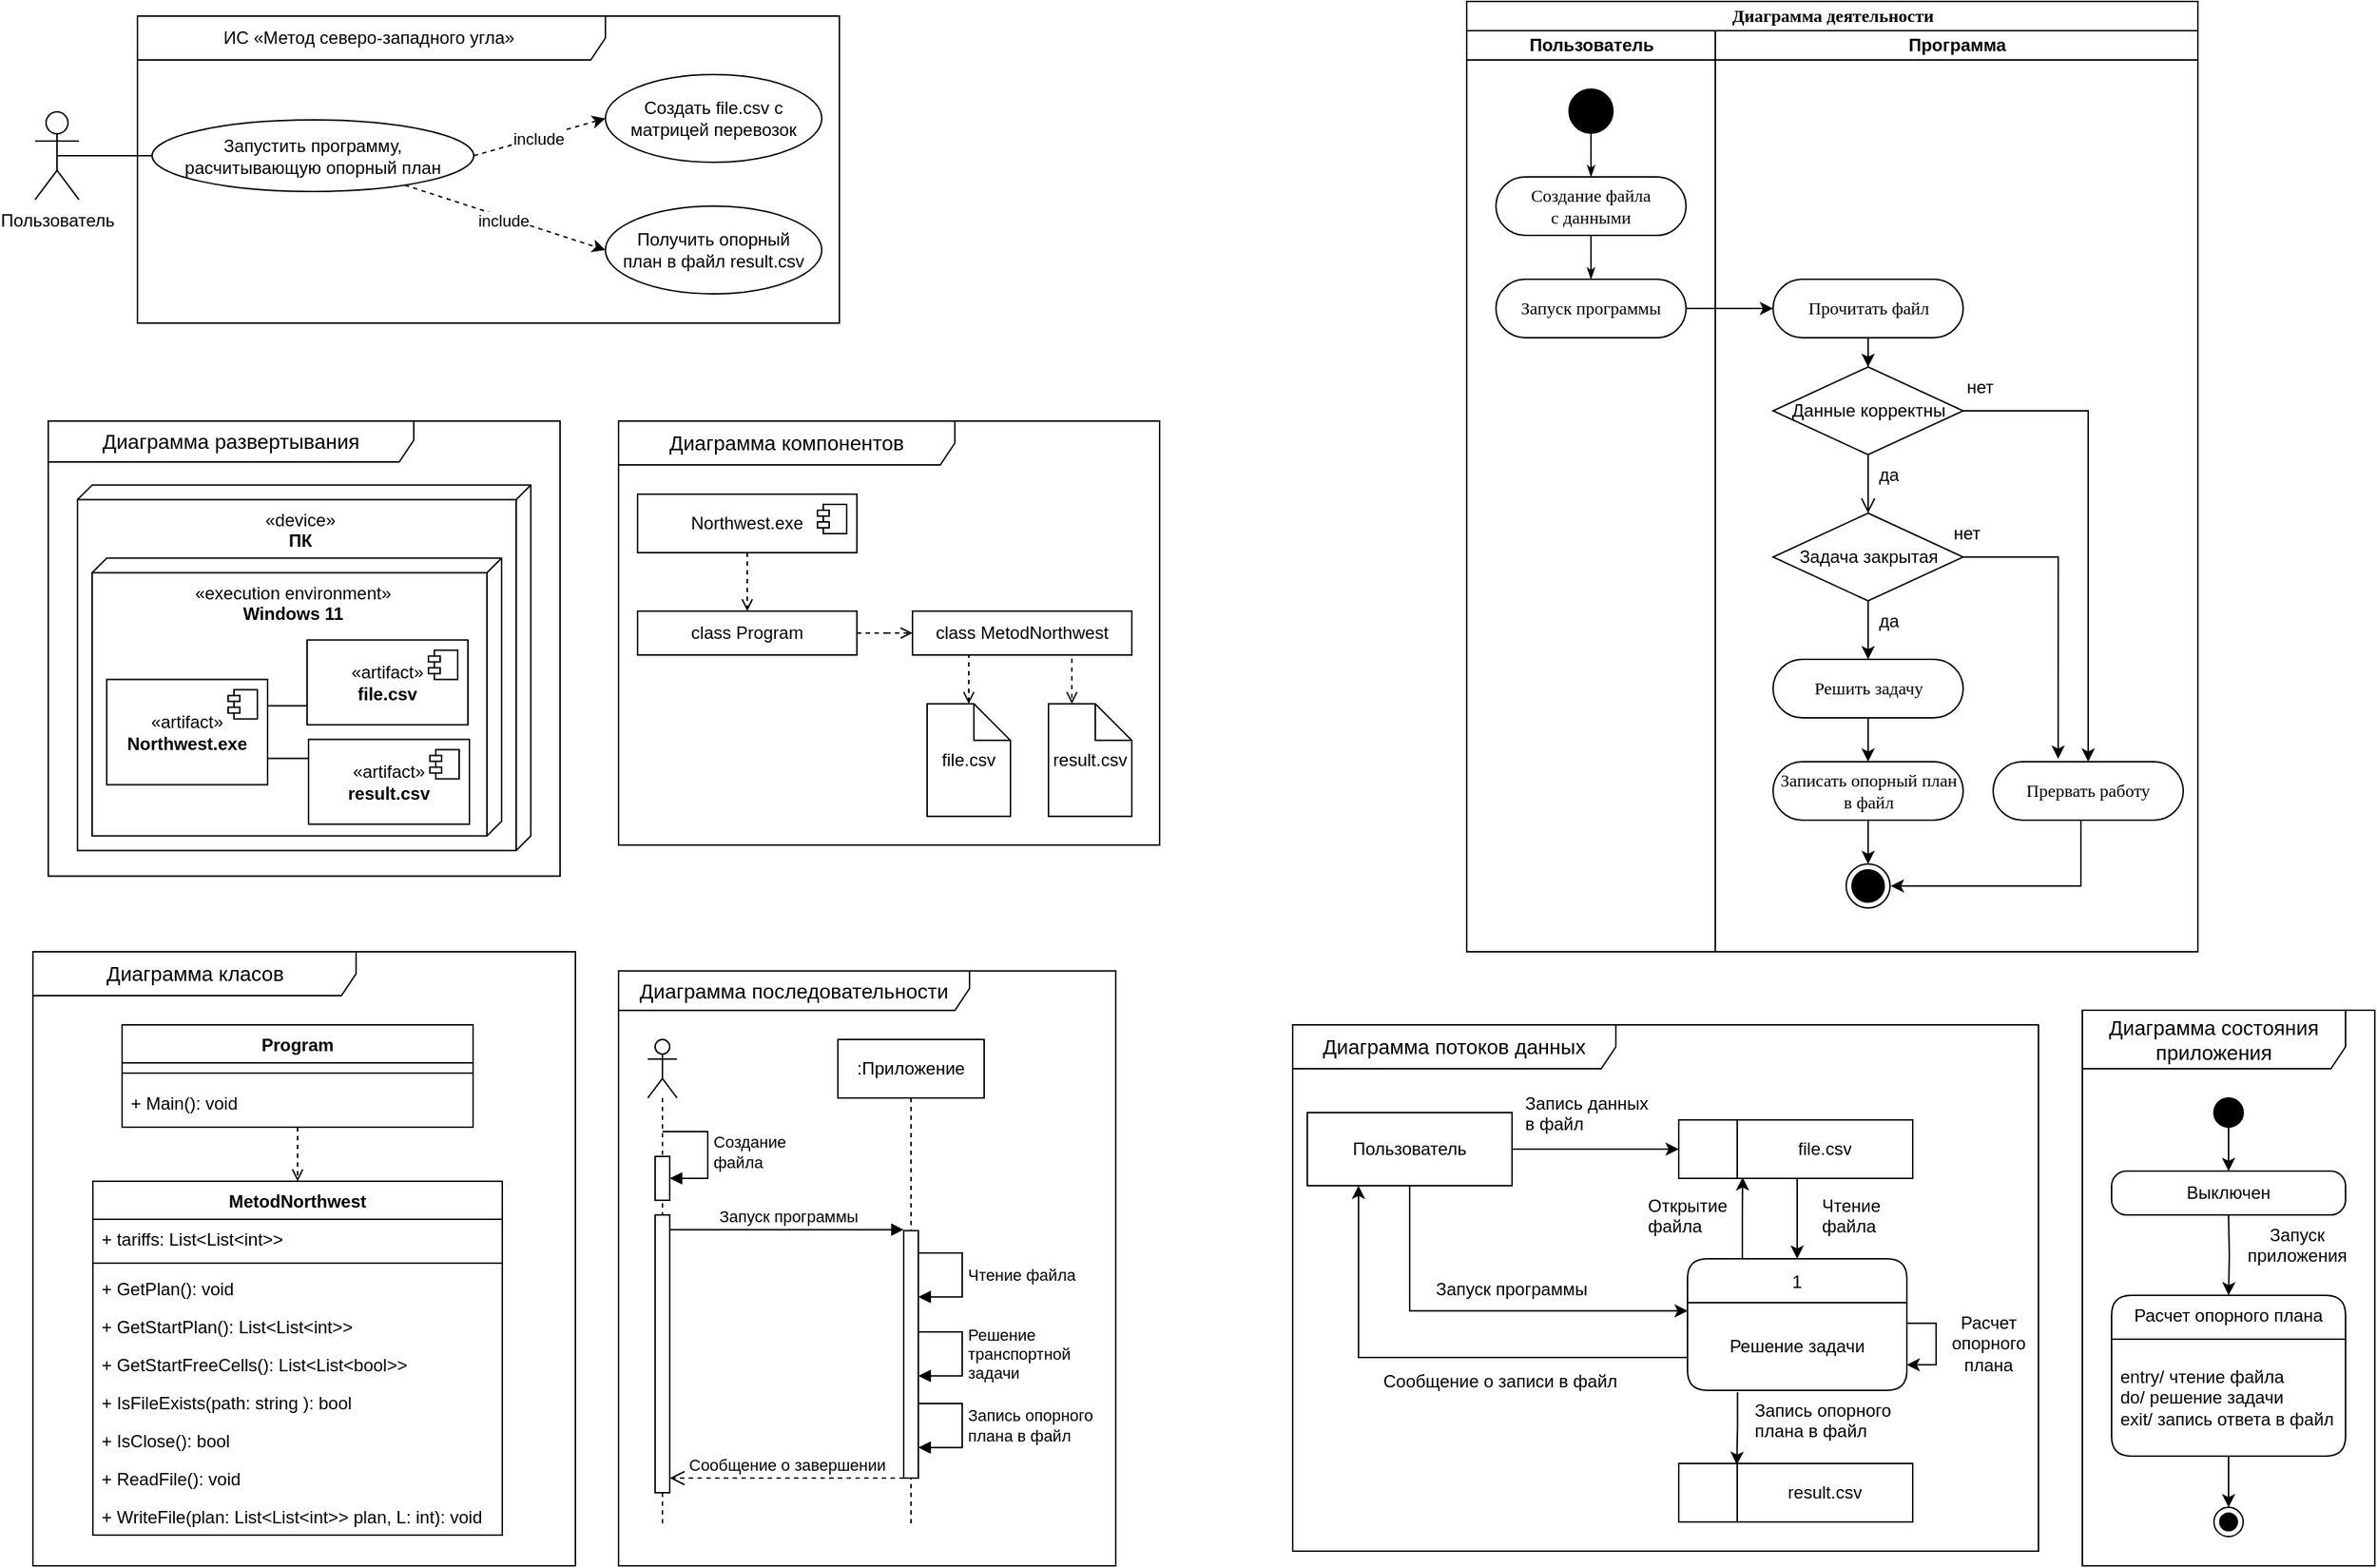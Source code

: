 <mxfile version="24.5.3" type="device">
  <diagram name="Страница — 1" id="KgpnrsMqIwY7Wp8qNeAr">
    <mxGraphModel dx="2182" dy="1274" grid="1" gridSize="10" guides="1" tooltips="1" connect="1" arrows="1" fold="1" page="1" pageScale="1" pageWidth="827" pageHeight="1169" math="0" shadow="0">
      <root>
        <mxCell id="0" />
        <mxCell id="1" parent="0" />
        <mxCell id="bsYe6ef5HtAeF7PSShsB-94" value="ИС «Метод северо-западного угла»&amp;nbsp;" style="shape=umlFrame;whiteSpace=wrap;html=1;pointerEvents=0;recursiveResize=0;container=1;collapsible=0;width=320;height=30;" parent="1" vertex="1">
          <mxGeometry x="100" y="40" width="480" height="210" as="geometry" />
        </mxCell>
        <mxCell id="bsYe6ef5HtAeF7PSShsB-709" style="rounded=0;orthogonalLoop=1;jettySize=auto;html=1;entryX=0;entryY=0.5;entryDx=0;entryDy=0;dashed=1;" parent="bsYe6ef5HtAeF7PSShsB-94" source="bsYe6ef5HtAeF7PSShsB-95" target="bsYe6ef5HtAeF7PSShsB-708" edge="1">
          <mxGeometry relative="1" as="geometry" />
        </mxCell>
        <mxCell id="bsYe6ef5HtAeF7PSShsB-95" value="Запустить программу, расчитывающую опорный план" style="ellipse;whiteSpace=wrap;html=1;" parent="bsYe6ef5HtAeF7PSShsB-94" vertex="1">
          <mxGeometry x="10" y="71.04" width="220" height="48.95" as="geometry" />
        </mxCell>
        <mxCell id="bsYe6ef5HtAeF7PSShsB-98" value="Создать file.csv с матрицей перевозок" style="ellipse;whiteSpace=wrap;html=1;" parent="bsYe6ef5HtAeF7PSShsB-94" vertex="1">
          <mxGeometry x="320" y="40" width="148" height="60" as="geometry" />
        </mxCell>
        <mxCell id="bsYe6ef5HtAeF7PSShsB-99" style="rounded=0;orthogonalLoop=1;jettySize=auto;html=1;dashed=1;exitX=1;exitY=0.5;exitDx=0;exitDy=0;entryX=0;entryY=0.5;entryDx=0;entryDy=0;" parent="bsYe6ef5HtAeF7PSShsB-94" source="bsYe6ef5HtAeF7PSShsB-95" target="bsYe6ef5HtAeF7PSShsB-98" edge="1">
          <mxGeometry relative="1" as="geometry">
            <mxPoint x="399" y="262.89" as="sourcePoint" />
          </mxGeometry>
        </mxCell>
        <mxCell id="bsYe6ef5HtAeF7PSShsB-100" value="include" style="edgeLabel;html=1;align=center;verticalAlign=middle;resizable=0;points=[];" parent="bsYe6ef5HtAeF7PSShsB-99" vertex="1" connectable="0">
          <mxGeometry x="-0.039" y="-1" relative="1" as="geometry">
            <mxPoint as="offset" />
          </mxGeometry>
        </mxCell>
        <mxCell id="bsYe6ef5HtAeF7PSShsB-708" value="Получить опорный&lt;div&gt;план в файл result.csv&lt;/div&gt;" style="ellipse;whiteSpace=wrap;html=1;" parent="bsYe6ef5HtAeF7PSShsB-94" vertex="1">
          <mxGeometry x="320" y="130" width="148" height="60" as="geometry" />
        </mxCell>
        <mxCell id="bsYe6ef5HtAeF7PSShsB-710" value="include" style="edgeLabel;html=1;align=center;verticalAlign=middle;resizable=0;points=[];" parent="bsYe6ef5HtAeF7PSShsB-94" vertex="1" connectable="0">
          <mxGeometry x="249.997" y="139.998" as="geometry" />
        </mxCell>
        <mxCell id="bsYe6ef5HtAeF7PSShsB-197" value="&lt;span style=&quot;font-size: 14px;&quot;&gt;Диаграмма последовательности&lt;/span&gt;" style="shape=umlFrame;whiteSpace=wrap;html=1;pointerEvents=0;recursiveResize=0;container=1;collapsible=0;width=240;height=27;verticalAlign=middle;" parent="1" vertex="1">
          <mxGeometry x="429" y="693.09" width="340" height="406.91" as="geometry" />
        </mxCell>
        <mxCell id="bsYe6ef5HtAeF7PSShsB-742" value="" style="shape=umlLifeline;perimeter=lifelinePerimeter;whiteSpace=wrap;html=1;container=1;dropTarget=0;collapsible=0;recursiveResize=0;outlineConnect=0;portConstraint=eastwest;newEdgeStyle={&quot;curved&quot;:0,&quot;rounded&quot;:0};participant=umlActor;" parent="bsYe6ef5HtAeF7PSShsB-197" vertex="1">
          <mxGeometry x="20" y="46.91" width="20" height="333.09" as="geometry" />
        </mxCell>
        <mxCell id="bsYe6ef5HtAeF7PSShsB-749" value="" style="html=1;points=[[0,0,0,0,5],[0,1,0,0,-5],[1,0,0,0,5],[1,1,0,0,-5]];perimeter=orthogonalPerimeter;outlineConnect=0;targetShapes=umlLifeline;portConstraint=eastwest;newEdgeStyle={&quot;curved&quot;:0,&quot;rounded&quot;:0};" parent="bsYe6ef5HtAeF7PSShsB-742" vertex="1">
          <mxGeometry x="5" y="80" width="10" height="30" as="geometry" />
        </mxCell>
        <mxCell id="bsYe6ef5HtAeF7PSShsB-747" value="" style="html=1;points=[];perimeter=orthogonalPerimeter;outlineConnect=0;targetShapes=umlLifeline;portConstraint=eastwest;newEdgeStyle={&quot;edgeStyle&quot;:&quot;elbowEdgeStyle&quot;,&quot;elbow&quot;:&quot;vertical&quot;,&quot;curved&quot;:0,&quot;rounded&quot;:0};" parent="bsYe6ef5HtAeF7PSShsB-742" vertex="1">
          <mxGeometry x="5" y="120" width="10" height="190" as="geometry" />
        </mxCell>
        <mxCell id="bsYe6ef5HtAeF7PSShsB-750" value="Создание&lt;div&gt;файла&lt;/div&gt;" style="html=1;align=left;spacingLeft=2;endArrow=block;rounded=0;edgeStyle=orthogonalEdgeStyle;curved=0;rounded=0;" parent="bsYe6ef5HtAeF7PSShsB-742" source="bsYe6ef5HtAeF7PSShsB-742" target="bsYe6ef5HtAeF7PSShsB-749" edge="1">
          <mxGeometry relative="1" as="geometry">
            <mxPoint x="11" y="58" as="sourcePoint" />
            <Array as="points">
              <mxPoint x="41" y="63" />
              <mxPoint x="41" y="95" />
            </Array>
          </mxGeometry>
        </mxCell>
        <mxCell id="bsYe6ef5HtAeF7PSShsB-743" value=":Приложение" style="shape=umlLifeline;perimeter=lifelinePerimeter;whiteSpace=wrap;html=1;container=1;dropTarget=0;collapsible=0;recursiveResize=0;outlineConnect=0;portConstraint=eastwest;newEdgeStyle={&quot;curved&quot;:0,&quot;rounded&quot;:0};" parent="bsYe6ef5HtAeF7PSShsB-197" vertex="1">
          <mxGeometry x="150" y="46.91" width="100" height="333.09" as="geometry" />
        </mxCell>
        <mxCell id="bsYe6ef5HtAeF7PSShsB-754" value="" style="html=1;points=[[0,0,0,0,5],[0,1,0,0,-5],[1,0,0,0,5],[1,1,0,0,-5]];perimeter=orthogonalPerimeter;outlineConnect=0;targetShapes=umlLifeline;portConstraint=eastwest;newEdgeStyle={&quot;curved&quot;:0,&quot;rounded&quot;:0};" parent="bsYe6ef5HtAeF7PSShsB-743" vertex="1">
          <mxGeometry x="45" y="130.75" width="10" height="169.25" as="geometry" />
        </mxCell>
        <mxCell id="bsYe6ef5HtAeF7PSShsB-752" value="Сообщение о завершении" style="html=1;verticalAlign=bottom;endArrow=open;dashed=1;endSize=8;edgeStyle=elbowEdgeStyle;elbow=horizontal;curved=0;rounded=0;" parent="bsYe6ef5HtAeF7PSShsB-197" edge="1">
          <mxGeometry relative="1" as="geometry">
            <mxPoint x="35" y="346.91" as="targetPoint" />
            <Array as="points">
              <mxPoint x="120" y="346.66" />
            </Array>
            <mxPoint x="195" y="346.91" as="sourcePoint" />
          </mxGeometry>
        </mxCell>
        <mxCell id="bsYe6ef5HtAeF7PSShsB-753" value="Запуск программы" style="html=1;verticalAlign=bottom;endArrow=block;edgeStyle=elbowEdgeStyle;elbow=vertical;curved=0;rounded=0;" parent="bsYe6ef5HtAeF7PSShsB-197" source="bsYe6ef5HtAeF7PSShsB-747" edge="1">
          <mxGeometry x="0.003" relative="1" as="geometry">
            <mxPoint x="55" y="177.0" as="sourcePoint" />
            <Array as="points">
              <mxPoint x="190" y="177" />
              <mxPoint x="150" y="176.91" />
            </Array>
            <mxPoint x="195" y="176.91" as="targetPoint" />
            <mxPoint as="offset" />
          </mxGeometry>
        </mxCell>
        <mxCell id="bsYe6ef5HtAeF7PSShsB-764" value="&lt;span style=&quot;text-align: center;&quot;&gt;Чтение файла&lt;/span&gt;" style="html=1;align=left;spacingLeft=2;endArrow=block;rounded=0;edgeStyle=orthogonalEdgeStyle;curved=0;rounded=0;" parent="bsYe6ef5HtAeF7PSShsB-197" target="bsYe6ef5HtAeF7PSShsB-754" edge="1">
          <mxGeometry relative="1" as="geometry">
            <mxPoint x="205" y="192.91" as="sourcePoint" />
            <Array as="points">
              <mxPoint x="235" y="193" />
              <mxPoint x="235" y="223" />
            </Array>
            <mxPoint x="210" y="222.91" as="targetPoint" />
          </mxGeometry>
        </mxCell>
        <mxCell id="bsYe6ef5HtAeF7PSShsB-767" value="Запись опорного&lt;div&gt;плана в файл&lt;/div&gt;" style="html=1;align=left;spacingLeft=2;endArrow=block;rounded=0;edgeStyle=orthogonalEdgeStyle;curved=0;rounded=0;" parent="bsYe6ef5HtAeF7PSShsB-197" target="bsYe6ef5HtAeF7PSShsB-754" edge="1">
          <mxGeometry relative="1" as="geometry">
            <mxPoint x="205" y="295.91" as="sourcePoint" />
            <Array as="points">
              <mxPoint x="235" y="296" />
              <mxPoint x="235" y="326" />
            </Array>
            <mxPoint x="210" y="325.91" as="targetPoint" />
          </mxGeometry>
        </mxCell>
        <mxCell id="bsYe6ef5HtAeF7PSShsB-768" value="Решение&lt;div&gt;транспортной&lt;/div&gt;&lt;div&gt;задачи&lt;/div&gt;" style="html=1;align=left;spacingLeft=2;endArrow=block;rounded=0;edgeStyle=orthogonalEdgeStyle;curved=0;rounded=0;" parent="bsYe6ef5HtAeF7PSShsB-197" target="bsYe6ef5HtAeF7PSShsB-754" edge="1">
          <mxGeometry relative="1" as="geometry">
            <mxPoint x="205" y="246.91" as="sourcePoint" />
            <Array as="points">
              <mxPoint x="235" y="247" />
              <mxPoint x="235" y="277" />
            </Array>
            <mxPoint x="210" y="276.91" as="targetPoint" />
          </mxGeometry>
        </mxCell>
        <mxCell id="bsYe6ef5HtAeF7PSShsB-208" value="&lt;div&gt;&lt;span style=&quot;background-color: initial;&quot;&gt;«&lt;/span&gt;&lt;span style=&quot;text-align: left;&quot;&gt;device&lt;/span&gt;&lt;span style=&quot;background-color: initial;&quot;&gt;»&lt;/span&gt;&lt;span style=&quot;background-color: initial;&quot;&gt;&lt;br&gt;&lt;/span&gt;&lt;/div&gt;&lt;div&gt;&lt;b&gt;&lt;span style=&quot;background-color: initial;&quot;&gt;ПК&lt;/span&gt;&lt;/b&gt;&lt;/div&gt;" style="verticalAlign=top;align=center;shape=cube;size=10;direction=south;fontStyle=0;html=1;boundedLbl=1;spacingLeft=5;whiteSpace=wrap;" parent="1" vertex="1">
          <mxGeometry x="59" y="360.75" width="310" height="250" as="geometry" />
        </mxCell>
        <mxCell id="bsYe6ef5HtAeF7PSShsB-209" value="&lt;div&gt;&lt;span style=&quot;background-color: initial;&quot;&gt;«&lt;/span&gt;&lt;span style=&quot;text-align: left;&quot;&gt;execution environment&lt;/span&gt;&lt;span style=&quot;background-color: initial;&quot;&gt;»&lt;/span&gt;&lt;span style=&quot;background-color: initial;&quot;&gt;&lt;br&gt;&lt;/span&gt;&lt;/div&gt;&lt;div&gt;&lt;b&gt;Windows 11&lt;/b&gt;&lt;br&gt;&lt;/div&gt;" style="verticalAlign=top;align=center;shape=cube;size=10;direction=south;fontStyle=0;html=1;boundedLbl=1;spacingLeft=5;whiteSpace=wrap;" parent="1" vertex="1">
          <mxGeometry x="69" y="410.75" width="280" height="190" as="geometry" />
        </mxCell>
        <mxCell id="bsYe6ef5HtAeF7PSShsB-218" style="edgeStyle=orthogonalEdgeStyle;rounded=0;orthogonalLoop=1;jettySize=auto;html=1;exitX=1;exitY=0.25;exitDx=0;exitDy=0;entryX=0;entryY=0.75;entryDx=0;entryDy=0;endArrow=none;endFill=0;" parent="1" source="bsYe6ef5HtAeF7PSShsB-210" target="bsYe6ef5HtAeF7PSShsB-212" edge="1">
          <mxGeometry relative="1" as="geometry" />
        </mxCell>
        <mxCell id="bsYe6ef5HtAeF7PSShsB-219" style="edgeStyle=orthogonalEdgeStyle;rounded=0;orthogonalLoop=1;jettySize=auto;html=1;exitX=1;exitY=0.75;exitDx=0;exitDy=0;entryX=0;entryY=0.25;entryDx=0;entryDy=0;endArrow=none;endFill=0;" parent="1" source="bsYe6ef5HtAeF7PSShsB-210" target="bsYe6ef5HtAeF7PSShsB-216" edge="1">
          <mxGeometry relative="1" as="geometry" />
        </mxCell>
        <mxCell id="bsYe6ef5HtAeF7PSShsB-210" value="«artifact»&lt;br&gt;&lt;b&gt;Northwest.exe&lt;/b&gt;" style="html=1;dropTarget=0;whiteSpace=wrap;" parent="1" vertex="1">
          <mxGeometry x="79" y="493.75" width="110" height="72" as="geometry" />
        </mxCell>
        <mxCell id="bsYe6ef5HtAeF7PSShsB-211" value="" style="shape=module;jettyWidth=8;jettyHeight=4;" parent="bsYe6ef5HtAeF7PSShsB-210" vertex="1">
          <mxGeometry x="1" width="20" height="20" relative="1" as="geometry">
            <mxPoint x="-27" y="7" as="offset" />
          </mxGeometry>
        </mxCell>
        <mxCell id="bsYe6ef5HtAeF7PSShsB-212" value="«artifact»&lt;br&gt;&lt;b&gt;file.csv&lt;/b&gt;" style="html=1;dropTarget=0;whiteSpace=wrap;" parent="1" vertex="1">
          <mxGeometry x="216" y="466.75" width="110" height="58" as="geometry" />
        </mxCell>
        <mxCell id="bsYe6ef5HtAeF7PSShsB-213" value="" style="shape=module;jettyWidth=8;jettyHeight=4;" parent="bsYe6ef5HtAeF7PSShsB-212" vertex="1">
          <mxGeometry x="1" width="20" height="20" relative="1" as="geometry">
            <mxPoint x="-27" y="7" as="offset" />
          </mxGeometry>
        </mxCell>
        <mxCell id="bsYe6ef5HtAeF7PSShsB-216" value="«artifact»&lt;br&gt;&lt;b&gt;result.csv&lt;/b&gt;" style="html=1;dropTarget=0;whiteSpace=wrap;" parent="1" vertex="1">
          <mxGeometry x="217" y="534.75" width="110" height="58" as="geometry" />
        </mxCell>
        <mxCell id="bsYe6ef5HtAeF7PSShsB-217" value="" style="shape=module;jettyWidth=8;jettyHeight=4;" parent="bsYe6ef5HtAeF7PSShsB-216" vertex="1">
          <mxGeometry x="1" width="20" height="20" relative="1" as="geometry">
            <mxPoint x="-27" y="7" as="offset" />
          </mxGeometry>
        </mxCell>
        <mxCell id="bsYe6ef5HtAeF7PSShsB-220" value="&lt;span style=&quot;font-size: 14px;&quot;&gt;Диаграмма развертывания&lt;/span&gt;" style="shape=umlFrame;whiteSpace=wrap;html=1;pointerEvents=0;recursiveResize=0;container=1;collapsible=0;width=250;height=28;verticalAlign=middle;" parent="1" vertex="1">
          <mxGeometry x="39" y="317.0" width="350" height="311.25" as="geometry" />
        </mxCell>
        <mxCell id="bsYe6ef5HtAeF7PSShsB-247" value="&lt;span style=&quot;font-size: 14px;&quot;&gt;Диаграмма компонентов&lt;/span&gt;" style="shape=umlFrame;whiteSpace=wrap;html=1;pointerEvents=0;recursiveResize=0;container=1;collapsible=0;width=230;height=30;verticalAlign=middle;" parent="1" vertex="1">
          <mxGeometry x="429" y="317.0" width="370" height="290" as="geometry" />
        </mxCell>
        <mxCell id="bsYe6ef5HtAeF7PSShsB-243" value="file.csv" style="shape=note2;boundedLbl=1;whiteSpace=wrap;html=1;size=25;verticalAlign=top;align=center;" parent="bsYe6ef5HtAeF7PSShsB-247" vertex="1">
          <mxGeometry x="211" y="193.43" width="57" height="77" as="geometry" />
        </mxCell>
        <mxCell id="bsYe6ef5HtAeF7PSShsB-246" value="result.csv" style="shape=note2;boundedLbl=1;whiteSpace=wrap;html=1;size=25;verticalAlign=top;align=center;" parent="bsYe6ef5HtAeF7PSShsB-247" vertex="1">
          <mxGeometry x="294" y="193.43" width="57" height="77" as="geometry" />
        </mxCell>
        <mxCell id="bsYe6ef5HtAeF7PSShsB-268" value="class&amp;nbsp;&lt;span style=&quot;text-align: left;&quot;&gt;MetodNorthwest&lt;/span&gt;" style="html=1;align=center;verticalAlign=middle;dashed=0;whiteSpace=wrap;" parent="bsYe6ef5HtAeF7PSShsB-247" vertex="1">
          <mxGeometry x="201" y="130" width="150" height="30" as="geometry" />
        </mxCell>
        <mxCell id="bsYe6ef5HtAeF7PSShsB-424" style="edgeStyle=orthogonalEdgeStyle;rounded=0;orthogonalLoop=1;jettySize=auto;html=1;exitX=0.25;exitY=1;exitDx=0;exitDy=0;entryX=0.5;entryY=0;entryDx=0;entryDy=0;entryPerimeter=0;dashed=1;endArrow=open;endFill=0;" parent="bsYe6ef5HtAeF7PSShsB-247" source="bsYe6ef5HtAeF7PSShsB-268" target="bsYe6ef5HtAeF7PSShsB-243" edge="1">
          <mxGeometry relative="1" as="geometry" />
        </mxCell>
        <mxCell id="bsYe6ef5HtAeF7PSShsB-425" style="edgeStyle=orthogonalEdgeStyle;rounded=0;orthogonalLoop=1;jettySize=auto;html=1;exitX=0.75;exitY=1;exitDx=0;exitDy=0;entryX=0;entryY=0;entryDx=16;entryDy=0;entryPerimeter=0;endArrow=open;endFill=0;dashed=1;" parent="bsYe6ef5HtAeF7PSShsB-247" source="bsYe6ef5HtAeF7PSShsB-268" target="bsYe6ef5HtAeF7PSShsB-246" edge="1">
          <mxGeometry relative="1" as="geometry" />
        </mxCell>
        <mxCell id="bsYe6ef5HtAeF7PSShsB-270" style="edgeStyle=orthogonalEdgeStyle;rounded=0;orthogonalLoop=1;jettySize=auto;html=1;entryX=0.5;entryY=0;entryDx=0;entryDy=0;endArrow=open;endFill=0;dashed=1;" parent="1" source="bsYe6ef5HtAeF7PSShsB-264" target="bsYe6ef5HtAeF7PSShsB-266" edge="1">
          <mxGeometry relative="1" as="geometry" />
        </mxCell>
        <mxCell id="bsYe6ef5HtAeF7PSShsB-264" value="&lt;span style=&quot;background-color: initial;&quot;&gt;&lt;font style=&quot;font-size: 12px;&quot;&gt;Northwest.exe&lt;/font&gt;&lt;/span&gt;" style="html=1;dropTarget=0;whiteSpace=wrap;labelBackgroundColor=none;fontColor=default;" parent="1" vertex="1">
          <mxGeometry x="442" y="367.0" width="150" height="40" as="geometry" />
        </mxCell>
        <mxCell id="bsYe6ef5HtAeF7PSShsB-265" value="" style="shape=module;jettyWidth=8;jettyHeight=4;labelBackgroundColor=none;fontColor=default;" parent="bsYe6ef5HtAeF7PSShsB-264" vertex="1">
          <mxGeometry x="1" width="20" height="20" relative="1" as="geometry">
            <mxPoint x="-27" y="7" as="offset" />
          </mxGeometry>
        </mxCell>
        <mxCell id="bsYe6ef5HtAeF7PSShsB-271" style="edgeStyle=orthogonalEdgeStyle;rounded=0;orthogonalLoop=1;jettySize=auto;html=1;entryX=0;entryY=0.5;entryDx=0;entryDy=0;endArrow=open;endFill=0;dashed=1;" parent="1" source="bsYe6ef5HtAeF7PSShsB-266" target="bsYe6ef5HtAeF7PSShsB-268" edge="1">
          <mxGeometry relative="1" as="geometry" />
        </mxCell>
        <mxCell id="bsYe6ef5HtAeF7PSShsB-266" value="class Program" style="html=1;align=center;verticalAlign=middle;dashed=0;whiteSpace=wrap;" parent="1" vertex="1">
          <mxGeometry x="442" y="447.0" width="150" height="30" as="geometry" />
        </mxCell>
        <mxCell id="bsYe6ef5HtAeF7PSShsB-389" value="Диаграмма деятельности" style="swimlane;html=1;childLayout=stackLayout;startSize=20;rounded=0;shadow=0;comic=0;labelBackgroundColor=none;strokeWidth=1;fontFamily=Verdana;fontSize=12;align=center;" parent="1" vertex="1">
          <mxGeometry x="1009" y="30" width="500" height="650" as="geometry" />
        </mxCell>
        <mxCell id="bsYe6ef5HtAeF7PSShsB-390" value="&lt;span style=&quot;text-wrap: wrap;&quot;&gt;Пользователь&lt;/span&gt;" style="swimlane;html=1;startSize=20;" parent="bsYe6ef5HtAeF7PSShsB-389" vertex="1">
          <mxGeometry y="20" width="170" height="630" as="geometry" />
        </mxCell>
        <mxCell id="bsYe6ef5HtAeF7PSShsB-391" value="Создание файла&lt;div&gt;с данными&lt;/div&gt;" style="rounded=1;whiteSpace=wrap;html=1;shadow=0;comic=0;labelBackgroundColor=none;strokeWidth=1;fontFamily=Verdana;fontSize=12;align=center;arcSize=50;" parent="bsYe6ef5HtAeF7PSShsB-390" vertex="1">
          <mxGeometry x="20" y="100" width="130" height="40" as="geometry" />
        </mxCell>
        <mxCell id="bsYe6ef5HtAeF7PSShsB-392" style="edgeStyle=orthogonalEdgeStyle;rounded=0;html=1;labelBackgroundColor=none;startArrow=none;startFill=0;startSize=5;endArrow=classicThin;endFill=1;endSize=5;jettySize=auto;orthogonalLoop=1;strokeWidth=1;fontFamily=Verdana;fontSize=12;exitX=0.5;exitY=1;exitDx=0;exitDy=0;" parent="bsYe6ef5HtAeF7PSShsB-390" source="bsYe6ef5HtAeF7PSShsB-393" target="bsYe6ef5HtAeF7PSShsB-391" edge="1">
          <mxGeometry relative="1" as="geometry">
            <mxPoint x="65" y="90" as="sourcePoint" />
          </mxGeometry>
        </mxCell>
        <mxCell id="bsYe6ef5HtAeF7PSShsB-393" value="" style="ellipse;fillColor=strokeColor;html=1;" parent="bsYe6ef5HtAeF7PSShsB-390" vertex="1">
          <mxGeometry x="70" y="40" width="30" height="30" as="geometry" />
        </mxCell>
        <mxCell id="bsYe6ef5HtAeF7PSShsB-394" value="Запуск программы" style="rounded=1;whiteSpace=wrap;html=1;shadow=0;comic=0;labelBackgroundColor=none;strokeWidth=1;fontFamily=Verdana;fontSize=12;align=center;arcSize=50;" parent="bsYe6ef5HtAeF7PSShsB-390" vertex="1">
          <mxGeometry x="20" y="170" width="130" height="40" as="geometry" />
        </mxCell>
        <mxCell id="bsYe6ef5HtAeF7PSShsB-395" style="edgeStyle=orthogonalEdgeStyle;rounded=0;html=1;labelBackgroundColor=none;startArrow=none;startFill=0;startSize=5;endArrow=classicThin;endFill=1;endSize=5;jettySize=auto;orthogonalLoop=1;strokeWidth=1;fontFamily=Verdana;fontSize=12;exitX=0.5;exitY=1;exitDx=0;exitDy=0;" parent="bsYe6ef5HtAeF7PSShsB-390" source="bsYe6ef5HtAeF7PSShsB-391" target="bsYe6ef5HtAeF7PSShsB-394" edge="1">
          <mxGeometry relative="1" as="geometry">
            <mxPoint x="85" y="154" as="sourcePoint" />
          </mxGeometry>
        </mxCell>
        <mxCell id="bsYe6ef5HtAeF7PSShsB-396" value="Программа" style="swimlane;html=1;startSize=20;" parent="bsYe6ef5HtAeF7PSShsB-389" vertex="1">
          <mxGeometry x="170" y="20" width="330" height="630" as="geometry" />
        </mxCell>
        <mxCell id="bsYe6ef5HtAeF7PSShsB-397" style="edgeStyle=orthogonalEdgeStyle;rounded=0;orthogonalLoop=1;jettySize=auto;html=1;" parent="bsYe6ef5HtAeF7PSShsB-396" source="bsYe6ef5HtAeF7PSShsB-398" target="bsYe6ef5HtAeF7PSShsB-400" edge="1">
          <mxGeometry relative="1" as="geometry" />
        </mxCell>
        <mxCell id="bsYe6ef5HtAeF7PSShsB-398" value="Прочитать файл" style="rounded=1;whiteSpace=wrap;html=1;shadow=0;comic=0;labelBackgroundColor=none;strokeWidth=1;fontFamily=Verdana;fontSize=12;align=center;arcSize=50;" parent="bsYe6ef5HtAeF7PSShsB-396" vertex="1">
          <mxGeometry x="39.5" y="170" width="130" height="40" as="geometry" />
        </mxCell>
        <mxCell id="bsYe6ef5HtAeF7PSShsB-400" value="Данные корректны" style="rhombus;whiteSpace=wrap;html=1;" parent="bsYe6ef5HtAeF7PSShsB-396" vertex="1">
          <mxGeometry x="39.5" y="230" width="130" height="60" as="geometry" />
        </mxCell>
        <mxCell id="bsYe6ef5HtAeF7PSShsB-401" value="" style="edgeStyle=orthogonalEdgeStyle;html=1;align=left;verticalAlign=top;endArrow=open;endSize=8;rounded=0;entryX=0.5;entryY=0;entryDx=0;entryDy=0;" parent="bsYe6ef5HtAeF7PSShsB-396" source="bsYe6ef5HtAeF7PSShsB-400" target="bsYe6ef5HtAeF7PSShsB-409" edge="1">
          <mxGeometry x="-0.895" y="5" relative="1" as="geometry">
            <mxPoint x="159.5" y="335" as="targetPoint" />
            <mxPoint as="offset" />
          </mxGeometry>
        </mxCell>
        <mxCell id="bsYe6ef5HtAeF7PSShsB-402" value="" style="ellipse;html=1;shape=endState;fillColor=strokeColor;" parent="bsYe6ef5HtAeF7PSShsB-396" vertex="1">
          <mxGeometry x="89.5" y="570" width="30" height="30" as="geometry" />
        </mxCell>
        <mxCell id="bsYe6ef5HtAeF7PSShsB-403" style="edgeStyle=orthogonalEdgeStyle;rounded=0;orthogonalLoop=1;jettySize=auto;html=1;" parent="bsYe6ef5HtAeF7PSShsB-396" source="bsYe6ef5HtAeF7PSShsB-404" target="bsYe6ef5HtAeF7PSShsB-402" edge="1">
          <mxGeometry relative="1" as="geometry" />
        </mxCell>
        <mxCell id="bsYe6ef5HtAeF7PSShsB-404" value="Записать опорный план в файл" style="rounded=1;whiteSpace=wrap;html=1;shadow=0;comic=0;labelBackgroundColor=none;strokeWidth=1;fontFamily=Verdana;fontSize=12;align=center;arcSize=50;" parent="bsYe6ef5HtAeF7PSShsB-396" vertex="1">
          <mxGeometry x="39.5" y="500" width="130" height="40" as="geometry" />
        </mxCell>
        <mxCell id="bsYe6ef5HtAeF7PSShsB-410" style="edgeStyle=orthogonalEdgeStyle;rounded=0;orthogonalLoop=1;jettySize=auto;html=1;entryX=0.5;entryY=0;entryDx=0;entryDy=0;" parent="bsYe6ef5HtAeF7PSShsB-396" source="XNnWN08uc4OyH65rneSO-2" target="bsYe6ef5HtAeF7PSShsB-404" edge="1">
          <mxGeometry relative="1" as="geometry" />
        </mxCell>
        <mxCell id="bsYe6ef5HtAeF7PSShsB-409" value="Задача закрытая" style="rhombus;whiteSpace=wrap;html=1;" parent="bsYe6ef5HtAeF7PSShsB-396" vertex="1">
          <mxGeometry x="39.5" y="330" width="130" height="60" as="geometry" />
        </mxCell>
        <mxCell id="bsYe6ef5HtAeF7PSShsB-406" value="Прервать работу" style="rounded=1;whiteSpace=wrap;html=1;shadow=0;comic=0;labelBackgroundColor=none;strokeWidth=1;fontFamily=Verdana;fontSize=12;align=center;arcSize=50;" parent="bsYe6ef5HtAeF7PSShsB-396" vertex="1">
          <mxGeometry x="190" y="500" width="130" height="40" as="geometry" />
        </mxCell>
        <mxCell id="bsYe6ef5HtAeF7PSShsB-399" style="edgeStyle=orthogonalEdgeStyle;rounded=0;orthogonalLoop=1;jettySize=auto;html=1;entryX=0.5;entryY=0;entryDx=0;entryDy=0;" parent="bsYe6ef5HtAeF7PSShsB-396" source="bsYe6ef5HtAeF7PSShsB-400" target="bsYe6ef5HtAeF7PSShsB-406" edge="1">
          <mxGeometry relative="1" as="geometry" />
        </mxCell>
        <mxCell id="bsYe6ef5HtAeF7PSShsB-405" style="edgeStyle=orthogonalEdgeStyle;rounded=0;orthogonalLoop=1;jettySize=auto;html=1;" parent="bsYe6ef5HtAeF7PSShsB-396" source="bsYe6ef5HtAeF7PSShsB-406" edge="1">
          <mxGeometry relative="1" as="geometry">
            <mxPoint x="120" y="585" as="targetPoint" />
            <Array as="points">
              <mxPoint x="250" y="585" />
            </Array>
          </mxGeometry>
        </mxCell>
        <mxCell id="bsYe6ef5HtAeF7PSShsB-413" style="edgeStyle=orthogonalEdgeStyle;rounded=0;orthogonalLoop=1;jettySize=auto;html=1;entryX=0.342;entryY=-0.049;entryDx=0;entryDy=0;entryPerimeter=0;" parent="bsYe6ef5HtAeF7PSShsB-396" source="bsYe6ef5HtAeF7PSShsB-409" target="bsYe6ef5HtAeF7PSShsB-406" edge="1">
          <mxGeometry relative="1" as="geometry" />
        </mxCell>
        <mxCell id="bsYe6ef5HtAeF7PSShsB-416" value="&lt;div style=&quot;text-align: center;&quot;&gt;&lt;span style=&quot;background-color: initial;&quot;&gt;да&lt;/span&gt;&lt;/div&gt;" style="text;whiteSpace=wrap;html=1;" parent="bsYe6ef5HtAeF7PSShsB-396" vertex="1">
          <mxGeometry x="110" y="290" width="29" height="20" as="geometry" />
        </mxCell>
        <mxCell id="bsYe6ef5HtAeF7PSShsB-417" value="&lt;div style=&quot;text-align: center;&quot;&gt;&lt;span style=&quot;background-color: initial;&quot;&gt;да&lt;/span&gt;&lt;/div&gt;" style="text;whiteSpace=wrap;html=1;" parent="bsYe6ef5HtAeF7PSShsB-396" vertex="1">
          <mxGeometry x="110" y="390" width="29" height="20" as="geometry" />
        </mxCell>
        <mxCell id="XNnWN08uc4OyH65rneSO-2" value="Решить задачу" style="rounded=1;whiteSpace=wrap;html=1;shadow=0;comic=0;labelBackgroundColor=none;strokeWidth=1;fontFamily=Verdana;fontSize=12;align=center;arcSize=50;" parent="bsYe6ef5HtAeF7PSShsB-396" vertex="1">
          <mxGeometry x="39.5" y="430" width="130" height="40" as="geometry" />
        </mxCell>
        <mxCell id="XNnWN08uc4OyH65rneSO-3" value="" style="edgeStyle=orthogonalEdgeStyle;rounded=0;orthogonalLoop=1;jettySize=auto;html=1;entryX=0.5;entryY=0;entryDx=0;entryDy=0;" parent="bsYe6ef5HtAeF7PSShsB-396" source="bsYe6ef5HtAeF7PSShsB-409" target="XNnWN08uc4OyH65rneSO-2" edge="1">
          <mxGeometry relative="1" as="geometry">
            <mxPoint x="1255" y="440" as="sourcePoint" />
            <mxPoint x="1255" y="550" as="targetPoint" />
          </mxGeometry>
        </mxCell>
        <mxCell id="bsYe6ef5HtAeF7PSShsB-415" value="&lt;div style=&quot;text-align: center;&quot;&gt;&lt;span style=&quot;background-color: initial;&quot;&gt;нет&lt;/span&gt;&lt;/div&gt;" style="text;whiteSpace=wrap;html=1;" parent="bsYe6ef5HtAeF7PSShsB-396" vertex="1">
          <mxGeometry x="169.5" y="230" width="29" height="20" as="geometry" />
        </mxCell>
        <mxCell id="bsYe6ef5HtAeF7PSShsB-414" value="&lt;div style=&quot;text-align: center;&quot;&gt;&lt;span style=&quot;background-color: initial;&quot;&gt;нет&lt;/span&gt;&lt;/div&gt;" style="text;whiteSpace=wrap;html=1;" parent="bsYe6ef5HtAeF7PSShsB-396" vertex="1">
          <mxGeometry x="161" y="330" width="29" height="20" as="geometry" />
        </mxCell>
        <mxCell id="bsYe6ef5HtAeF7PSShsB-408" style="edgeStyle=orthogonalEdgeStyle;rounded=0;orthogonalLoop=1;jettySize=auto;html=1;entryX=0;entryY=0.5;entryDx=0;entryDy=0;" parent="bsYe6ef5HtAeF7PSShsB-389" source="bsYe6ef5HtAeF7PSShsB-394" target="bsYe6ef5HtAeF7PSShsB-398" edge="1">
          <mxGeometry relative="1" as="geometry" />
        </mxCell>
        <mxCell id="bsYe6ef5HtAeF7PSShsB-502" value="1" style="shape=table;startSize=30;container=1;collapsible=0;childLayout=tableLayout;rounded=1;fillColor=none;" parent="1" vertex="1">
          <mxGeometry x="1160" y="890" width="150" height="90" as="geometry" />
        </mxCell>
        <mxCell id="bsYe6ef5HtAeF7PSShsB-503" value="" style="shape=tableRow;horizontal=0;startSize=0;swimlaneHead=0;swimlaneBody=0;strokeColor=inherit;top=0;left=0;bottom=0;right=0;collapsible=0;dropTarget=0;fillColor=none;points=[[0,0.5],[1,0.5]];portConstraint=eastwest;" parent="bsYe6ef5HtAeF7PSShsB-502" vertex="1">
          <mxGeometry y="30" width="150" height="60" as="geometry" />
        </mxCell>
        <mxCell id="bsYe6ef5HtAeF7PSShsB-504" value="Решение задачи" style="shape=partialRectangle;html=1;whiteSpace=wrap;connectable=0;strokeColor=inherit;overflow=hidden;fillColor=none;top=0;left=0;bottom=0;right=0;pointerEvents=1;" parent="bsYe6ef5HtAeF7PSShsB-503" vertex="1">
          <mxGeometry width="150" height="60" as="geometry">
            <mxRectangle width="150" height="60" as="alternateBounds" />
          </mxGeometry>
        </mxCell>
        <mxCell id="bsYe6ef5HtAeF7PSShsB-662" style="edgeStyle=orthogonalEdgeStyle;rounded=0;orthogonalLoop=1;jettySize=auto;html=1;entryX=0.999;entryY=0.709;entryDx=0;entryDy=0;entryPerimeter=0;exitX=0.999;exitY=0.235;exitDx=0;exitDy=0;exitPerimeter=0;" parent="bsYe6ef5HtAeF7PSShsB-502" source="bsYe6ef5HtAeF7PSShsB-503" target="bsYe6ef5HtAeF7PSShsB-503" edge="1">
          <mxGeometry relative="1" as="geometry">
            <mxPoint x="179" y="70" as="targetPoint" />
            <mxPoint x="169.0" y="45" as="sourcePoint" />
            <Array as="points">
              <mxPoint x="170" y="44" />
              <mxPoint x="170" y="73" />
            </Array>
          </mxGeometry>
        </mxCell>
        <mxCell id="bsYe6ef5HtAeF7PSShsB-643" value="" style="shape=table;startSize=0;container=1;collapsible=0;childLayout=tableLayout;" parent="1" vertex="1">
          <mxGeometry x="1154" y="1030" width="160" height="40" as="geometry" />
        </mxCell>
        <mxCell id="bsYe6ef5HtAeF7PSShsB-644" value="" style="shape=tableRow;horizontal=0;startSize=0;swimlaneHead=0;swimlaneBody=0;strokeColor=inherit;top=0;left=0;bottom=0;right=0;collapsible=0;dropTarget=0;fillColor=none;points=[[0,0.5],[1,0.5]];portConstraint=eastwest;" parent="bsYe6ef5HtAeF7PSShsB-643" vertex="1">
          <mxGeometry width="160" height="40" as="geometry" />
        </mxCell>
        <mxCell id="bsYe6ef5HtAeF7PSShsB-645" value="" style="shape=partialRectangle;html=1;whiteSpace=wrap;connectable=0;strokeColor=inherit;overflow=hidden;fillColor=none;top=0;left=0;bottom=0;right=0;pointerEvents=1;" parent="bsYe6ef5HtAeF7PSShsB-644" vertex="1">
          <mxGeometry width="40" height="40" as="geometry">
            <mxRectangle width="40" height="40" as="alternateBounds" />
          </mxGeometry>
        </mxCell>
        <mxCell id="bsYe6ef5HtAeF7PSShsB-646" value="result.csv" style="shape=partialRectangle;html=1;whiteSpace=wrap;connectable=0;strokeColor=inherit;overflow=hidden;fillColor=none;top=0;left=0;bottom=0;right=0;pointerEvents=1;" parent="bsYe6ef5HtAeF7PSShsB-644" vertex="1">
          <mxGeometry x="40" width="120" height="40" as="geometry">
            <mxRectangle width="120" height="40" as="alternateBounds" />
          </mxGeometry>
        </mxCell>
        <mxCell id="bsYe6ef5HtAeF7PSShsB-648" style="edgeStyle=orthogonalEdgeStyle;rounded=0;orthogonalLoop=1;jettySize=auto;html=1;entryX=0;entryY=0.5;entryDx=0;entryDy=0;" parent="1" source="bsYe6ef5HtAeF7PSShsB-492" target="bsYe6ef5HtAeF7PSShsB-495" edge="1">
          <mxGeometry relative="1" as="geometry" />
        </mxCell>
        <mxCell id="bsYe6ef5HtAeF7PSShsB-654" style="edgeStyle=orthogonalEdgeStyle;rounded=0;orthogonalLoop=1;jettySize=auto;html=1;entryX=0.001;entryY=0.094;entryDx=0;entryDy=0;entryPerimeter=0;" parent="1" source="bsYe6ef5HtAeF7PSShsB-492" target="bsYe6ef5HtAeF7PSShsB-503" edge="1">
          <mxGeometry relative="1" as="geometry" />
        </mxCell>
        <mxCell id="bsYe6ef5HtAeF7PSShsB-492" value="Пользователь" style="rounded=0;whiteSpace=wrap;html=1;" parent="1" vertex="1">
          <mxGeometry x="900" y="790" width="140" height="50" as="geometry" />
        </mxCell>
        <mxCell id="bsYe6ef5HtAeF7PSShsB-656" style="edgeStyle=orthogonalEdgeStyle;rounded=0;orthogonalLoop=1;jettySize=auto;html=1;entryX=0.5;entryY=0;entryDx=0;entryDy=0;" parent="1" source="bsYe6ef5HtAeF7PSShsB-494" target="bsYe6ef5HtAeF7PSShsB-502" edge="1">
          <mxGeometry relative="1" as="geometry">
            <Array as="points">
              <mxPoint x="1235" y="840" />
              <mxPoint x="1235" y="840" />
            </Array>
          </mxGeometry>
        </mxCell>
        <mxCell id="bsYe6ef5HtAeF7PSShsB-494" value="" style="shape=table;startSize=0;container=1;collapsible=0;childLayout=tableLayout;" parent="1" vertex="1">
          <mxGeometry x="1154" y="795" width="160" height="40" as="geometry" />
        </mxCell>
        <mxCell id="bsYe6ef5HtAeF7PSShsB-495" value="" style="shape=tableRow;horizontal=0;startSize=0;swimlaneHead=0;swimlaneBody=0;strokeColor=inherit;top=0;left=0;bottom=0;right=0;collapsible=0;dropTarget=0;fillColor=none;points=[[0,0.5],[1,0.5]];portConstraint=eastwest;" parent="bsYe6ef5HtAeF7PSShsB-494" vertex="1">
          <mxGeometry width="160" height="40" as="geometry" />
        </mxCell>
        <mxCell id="bsYe6ef5HtAeF7PSShsB-496" value="" style="shape=partialRectangle;html=1;whiteSpace=wrap;connectable=0;strokeColor=inherit;overflow=hidden;fillColor=none;top=0;left=0;bottom=0;right=0;pointerEvents=1;" parent="bsYe6ef5HtAeF7PSShsB-495" vertex="1">
          <mxGeometry width="40" height="40" as="geometry">
            <mxRectangle width="40" height="40" as="alternateBounds" />
          </mxGeometry>
        </mxCell>
        <mxCell id="bsYe6ef5HtAeF7PSShsB-497" value="file.csv" style="shape=partialRectangle;html=1;whiteSpace=wrap;connectable=0;strokeColor=inherit;overflow=hidden;fillColor=none;top=0;left=0;bottom=0;right=0;pointerEvents=1;" parent="bsYe6ef5HtAeF7PSShsB-495" vertex="1">
          <mxGeometry x="40" width="120" height="40" as="geometry">
            <mxRectangle width="120" height="40" as="alternateBounds" />
          </mxGeometry>
        </mxCell>
        <mxCell id="bsYe6ef5HtAeF7PSShsB-647" value="&lt;span style=&quot;font-size: 14px;&quot;&gt;Диаграмма потоков данных&lt;/span&gt;" style="shape=umlFrame;whiteSpace=wrap;html=1;pointerEvents=0;recursiveResize=0;container=1;collapsible=0;width=221;height=30;verticalAlign=middle;" parent="1" vertex="1">
          <mxGeometry x="890" y="730" width="510" height="360" as="geometry" />
        </mxCell>
        <mxCell id="bsYe6ef5HtAeF7PSShsB-663" value="&lt;span style=&quot;text-align: center;&quot;&gt;Запуск программы&lt;/span&gt;" style="text;whiteSpace=wrap;html=1;labelBackgroundColor=none;" parent="bsYe6ef5HtAeF7PSShsB-647" vertex="1">
          <mxGeometry x="95.5" y="166.5" width="109" height="27" as="geometry" />
        </mxCell>
        <mxCell id="uqUQpLMFvw49Jw119hHE-6" value="&lt;div style=&quot;text-align: center;&quot;&gt;&lt;span style=&quot;background-color: initial;&quot;&gt;Сообщение о записи в файл&lt;/span&gt;&lt;/div&gt;" style="text;whiteSpace=wrap;html=1;labelBackgroundColor=none;" parent="bsYe6ef5HtAeF7PSShsB-647" vertex="1">
          <mxGeometry x="60" y="230" width="180" height="27" as="geometry" />
        </mxCell>
        <mxCell id="uqUQpLMFvw49Jw119hHE-7" value="&lt;div style=&quot;text-align: center;&quot;&gt;Расчет опорного плана&lt;/div&gt;" style="text;whiteSpace=wrap;html=1;labelBackgroundColor=none;" parent="bsYe6ef5HtAeF7PSShsB-647" vertex="1">
          <mxGeometry x="440" y="190" width="70" height="67" as="geometry" />
        </mxCell>
        <mxCell id="bsYe6ef5HtAeF7PSShsB-653" value="&lt;span style=&quot;color: rgb(0, 0, 0); font-family: Helvetica; font-size: 12px; font-style: normal; font-variant-ligatures: normal; font-variant-caps: normal; font-weight: 400; letter-spacing: normal; orphans: 2; text-align: center; text-indent: 0px; text-transform: none; widows: 2; word-spacing: 0px; -webkit-text-stroke-width: 0px; white-space: normal; text-decoration-thickness: initial; text-decoration-style: initial; text-decoration-color: initial; float: none; display: inline !important;&quot;&gt;Запись данных в файл&lt;/span&gt;" style="text;whiteSpace=wrap;html=1;labelBackgroundColor=none;" parent="1" vertex="1">
          <mxGeometry x="1047" y="770" width="90" height="40" as="geometry" />
        </mxCell>
        <mxCell id="bsYe6ef5HtAeF7PSShsB-655" style="edgeStyle=orthogonalEdgeStyle;rounded=0;orthogonalLoop=1;jettySize=auto;html=1;exitX=0.25;exitY=0;exitDx=0;exitDy=0;entryX=0.273;entryY=0.981;entryDx=0;entryDy=0;entryPerimeter=0;" parent="1" source="bsYe6ef5HtAeF7PSShsB-502" target="bsYe6ef5HtAeF7PSShsB-495" edge="1">
          <mxGeometry relative="1" as="geometry" />
        </mxCell>
        <mxCell id="bsYe6ef5HtAeF7PSShsB-657" value="&lt;span style=&quot;color: rgb(0, 0, 0); font-family: Helvetica; font-size: 12px; font-style: normal; font-variant-ligatures: normal; font-variant-caps: normal; font-weight: 400; letter-spacing: normal; orphans: 2; text-align: center; text-indent: 0px; text-transform: none; widows: 2; word-spacing: 0px; -webkit-text-stroke-width: 0px; white-space: normal; text-decoration-thickness: initial; text-decoration-style: initial; text-decoration-color: initial; float: none; display: inline !important;&quot;&gt;Чтение файла&lt;/span&gt;" style="text;whiteSpace=wrap;html=1;labelBackgroundColor=none;" parent="1" vertex="1">
          <mxGeometry x="1250" y="840" width="60" height="40" as="geometry" />
        </mxCell>
        <mxCell id="bsYe6ef5HtAeF7PSShsB-658" value="&lt;span style=&quot;color: rgb(0, 0, 0); font-family: Helvetica; font-size: 12px; font-style: normal; font-variant-ligatures: normal; font-variant-caps: normal; font-weight: 400; letter-spacing: normal; orphans: 2; text-align: center; text-indent: 0px; text-transform: none; widows: 2; word-spacing: 0px; -webkit-text-stroke-width: 0px; white-space: normal; text-decoration-thickness: initial; text-decoration-style: initial; text-decoration-color: initial; float: none; display: inline !important;&quot;&gt;Запись опорного плана в файл&lt;/span&gt;" style="text;whiteSpace=wrap;html=1;labelBackgroundColor=none;" parent="1" vertex="1">
          <mxGeometry x="1204" y="980" width="110" height="40" as="geometry" />
        </mxCell>
        <mxCell id="bsYe6ef5HtAeF7PSShsB-659" value="&lt;span style=&quot;color: rgb(0, 0, 0); font-family: Helvetica; font-size: 12px; font-style: normal; font-variant-ligatures: normal; font-variant-caps: normal; font-weight: 400; letter-spacing: normal; orphans: 2; text-align: center; text-indent: 0px; text-transform: none; widows: 2; word-spacing: 0px; -webkit-text-stroke-width: 0px; white-space: normal; text-decoration-thickness: initial; text-decoration-style: initial; text-decoration-color: initial; float: none; display: inline !important;&quot;&gt;Открытие&lt;/span&gt;&lt;div&gt;&lt;span style=&quot;color: rgb(0, 0, 0); font-family: Helvetica; font-size: 12px; font-style: normal; font-variant-ligatures: normal; font-variant-caps: normal; font-weight: 400; letter-spacing: normal; orphans: 2; text-align: center; text-indent: 0px; text-transform: none; widows: 2; word-spacing: 0px; -webkit-text-stroke-width: 0px; white-space: normal; text-decoration-thickness: initial; text-decoration-style: initial; text-decoration-color: initial; float: none; display: inline !important;&quot;&gt;файла&amp;nbsp;&lt;/span&gt;&lt;/div&gt;" style="text;whiteSpace=wrap;html=1;labelBackgroundColor=none;" parent="1" vertex="1">
          <mxGeometry x="1131" y="840" width="60" height="40" as="geometry" />
        </mxCell>
        <mxCell id="bsYe6ef5HtAeF7PSShsB-660" style="edgeStyle=orthogonalEdgeStyle;rounded=0;orthogonalLoop=1;jettySize=auto;html=1;entryX=0.248;entryY=0.024;entryDx=0;entryDy=0;entryPerimeter=0;exitX=0.228;exitY=1.02;exitDx=0;exitDy=0;exitPerimeter=0;" parent="1" source="bsYe6ef5HtAeF7PSShsB-503" target="bsYe6ef5HtAeF7PSShsB-644" edge="1">
          <mxGeometry relative="1" as="geometry">
            <mxPoint x="1229" y="980" as="sourcePoint" />
            <mxPoint x="1230" y="1035" as="targetPoint" />
            <Array as="points">
              <mxPoint x="1194" y="1005" />
              <mxPoint x="1194" y="1005" />
            </Array>
          </mxGeometry>
        </mxCell>
        <mxCell id="bsYe6ef5HtAeF7PSShsB-680" value="Program" style="swimlane;fontStyle=1;align=center;verticalAlign=top;childLayout=stackLayout;horizontal=1;startSize=26;horizontalStack=0;resizeParent=1;resizeLast=0;collapsible=1;marginBottom=0;rounded=0;shadow=0;strokeWidth=1;" parent="1" vertex="1">
          <mxGeometry x="89.5" y="730.0" width="240" height="70" as="geometry">
            <mxRectangle x="340" y="380" width="170" height="26" as="alternateBounds" />
          </mxGeometry>
        </mxCell>
        <mxCell id="bsYe6ef5HtAeF7PSShsB-682" value="" style="line;html=1;strokeWidth=1;align=left;verticalAlign=middle;spacingTop=-1;spacingLeft=3;spacingRight=3;rotatable=0;labelPosition=right;points=[];portConstraint=eastwest;" parent="bsYe6ef5HtAeF7PSShsB-680" vertex="1">
          <mxGeometry y="26" width="240" height="14" as="geometry" />
        </mxCell>
        <mxCell id="bsYe6ef5HtAeF7PSShsB-681" value="+ Main(): void" style="text;align=left;verticalAlign=top;spacingLeft=4;spacingRight=4;overflow=hidden;rotatable=0;points=[[0,0.5],[1,0.5]];portConstraint=eastwest;" parent="bsYe6ef5HtAeF7PSShsB-680" vertex="1">
          <mxGeometry y="40" width="240" height="26" as="geometry" />
        </mxCell>
        <mxCell id="bsYe6ef5HtAeF7PSShsB-684" value="MetodNorthwest" style="swimlane;fontStyle=1;align=center;verticalAlign=top;childLayout=stackLayout;horizontal=1;startSize=26;horizontalStack=0;resizeParent=1;resizeLast=0;collapsible=1;marginBottom=0;rounded=0;shadow=0;strokeWidth=1;" parent="1" vertex="1">
          <mxGeometry x="69.5" y="837.0" width="280" height="242" as="geometry">
            <mxRectangle x="550" y="140" width="160" height="26" as="alternateBounds" />
          </mxGeometry>
        </mxCell>
        <mxCell id="bsYe6ef5HtAeF7PSShsB-685" value="+ tariffs: List&lt;List&lt;int&gt;&gt;" style="text;align=left;verticalAlign=top;spacingLeft=4;spacingRight=4;overflow=hidden;rotatable=0;points=[[0,0.5],[1,0.5]];portConstraint=eastwest;" parent="bsYe6ef5HtAeF7PSShsB-684" vertex="1">
          <mxGeometry y="26" width="280" height="26" as="geometry" />
        </mxCell>
        <mxCell id="bsYe6ef5HtAeF7PSShsB-690" value="" style="line;html=1;strokeWidth=1;align=left;verticalAlign=middle;spacingTop=-1;spacingLeft=3;spacingRight=3;rotatable=0;labelPosition=right;points=[];portConstraint=eastwest;" parent="bsYe6ef5HtAeF7PSShsB-684" vertex="1">
          <mxGeometry y="52" width="280" height="8" as="geometry" />
        </mxCell>
        <mxCell id="bsYe6ef5HtAeF7PSShsB-691" value="+ GetPlan(): void" style="text;align=left;verticalAlign=top;spacingLeft=4;spacingRight=4;overflow=hidden;rotatable=0;points=[[0,0.5],[1,0.5]];portConstraint=eastwest;" parent="bsYe6ef5HtAeF7PSShsB-684" vertex="1">
          <mxGeometry y="60" width="280" height="26" as="geometry" />
        </mxCell>
        <mxCell id="bsYe6ef5HtAeF7PSShsB-692" value="+ GetStartPlan(): List&lt;List&lt;int&gt;&gt;" style="text;align=left;verticalAlign=top;spacingLeft=4;spacingRight=4;overflow=hidden;rotatable=0;points=[[0,0.5],[1,0.5]];portConstraint=eastwest;" parent="bsYe6ef5HtAeF7PSShsB-684" vertex="1">
          <mxGeometry y="86" width="280" height="26" as="geometry" />
        </mxCell>
        <mxCell id="bsYe6ef5HtAeF7PSShsB-705" value="+ GetStartFreeCells(): List&lt;List&lt;bool&gt;&gt;" style="text;align=left;verticalAlign=top;spacingLeft=4;spacingRight=4;overflow=hidden;rotatable=0;points=[[0,0.5],[1,0.5]];portConstraint=eastwest;" parent="bsYe6ef5HtAeF7PSShsB-684" vertex="1">
          <mxGeometry y="112" width="280" height="26" as="geometry" />
        </mxCell>
        <mxCell id="beNMr-TsRqLUb3B2F2BU-1" value="+ IsFileExists(path: string ): bool" style="text;align=left;verticalAlign=top;spacingLeft=4;spacingRight=4;overflow=hidden;rotatable=0;points=[[0,0.5],[1,0.5]];portConstraint=eastwest;" parent="bsYe6ef5HtAeF7PSShsB-684" vertex="1">
          <mxGeometry y="138" width="280" height="26" as="geometry" />
        </mxCell>
        <mxCell id="bsYe6ef5HtAeF7PSShsB-699" value="+ IsClose(): bool" style="text;align=left;verticalAlign=top;spacingLeft=4;spacingRight=4;overflow=hidden;rotatable=0;points=[[0,0.5],[1,0.5]];portConstraint=eastwest;" parent="bsYe6ef5HtAeF7PSShsB-684" vertex="1">
          <mxGeometry y="164" width="280" height="26" as="geometry" />
        </mxCell>
        <mxCell id="bsYe6ef5HtAeF7PSShsB-700" value="+ ReadFile(): void" style="text;align=left;verticalAlign=top;spacingLeft=4;spacingRight=4;overflow=hidden;rotatable=0;points=[[0,0.5],[1,0.5]];portConstraint=eastwest;" parent="bsYe6ef5HtAeF7PSShsB-684" vertex="1">
          <mxGeometry y="190" width="280" height="26" as="geometry" />
        </mxCell>
        <mxCell id="bsYe6ef5HtAeF7PSShsB-703" value="+ WriteFile(plan: List&lt;List&lt;int&gt;&gt; plan, L: int): void" style="text;align=left;verticalAlign=top;spacingLeft=4;spacingRight=4;overflow=hidden;rotatable=0;points=[[0,0.5],[1,0.5]];portConstraint=eastwest;" parent="bsYe6ef5HtAeF7PSShsB-684" vertex="1">
          <mxGeometry y="216" width="280" height="26" as="geometry" />
        </mxCell>
        <mxCell id="bsYe6ef5HtAeF7PSShsB-697" style="edgeStyle=orthogonalEdgeStyle;rounded=0;orthogonalLoop=1;jettySize=auto;html=1;entryX=0.5;entryY=0;entryDx=0;entryDy=0;dashed=1;endArrow=open;endFill=0;" parent="1" source="bsYe6ef5HtAeF7PSShsB-680" target="bsYe6ef5HtAeF7PSShsB-684" edge="1">
          <mxGeometry relative="1" as="geometry" />
        </mxCell>
        <mxCell id="bsYe6ef5HtAeF7PSShsB-706" value="&lt;span style=&quot;font-size: 14px;&quot;&gt;Диаграмма класов&lt;/span&gt;" style="shape=umlFrame;whiteSpace=wrap;html=1;pointerEvents=0;recursiveResize=0;container=1;collapsible=0;width=221;height=30;verticalAlign=middle;" parent="1" vertex="1">
          <mxGeometry x="28.5" y="680" width="371" height="420" as="geometry" />
        </mxCell>
        <mxCell id="bsYe6ef5HtAeF7PSShsB-97" value="Пользователь" style="shape=umlActor;verticalLabelPosition=bottom;verticalAlign=top;html=1;outlineConnect=0;" parent="1" vertex="1">
          <mxGeometry x="30" y="105.52" width="30" height="60" as="geometry" />
        </mxCell>
        <mxCell id="bsYe6ef5HtAeF7PSShsB-96" style="rounded=0;orthogonalLoop=1;jettySize=auto;html=1;exitX=0.5;exitY=0.5;exitDx=0;exitDy=0;exitPerimeter=0;entryX=0;entryY=0.5;entryDx=0;entryDy=0;endArrow=none;endFill=0;" parent="1" source="bsYe6ef5HtAeF7PSShsB-97" target="bsYe6ef5HtAeF7PSShsB-95" edge="1">
          <mxGeometry relative="1" as="geometry" />
        </mxCell>
        <mxCell id="uqUQpLMFvw49Jw119hHE-5" style="edgeStyle=orthogonalEdgeStyle;rounded=0;orthogonalLoop=1;jettySize=auto;html=1;entryX=0.25;entryY=1;entryDx=0;entryDy=0;exitX=0;exitY=0.75;exitDx=0;exitDy=0;" parent="1" source="bsYe6ef5HtAeF7PSShsB-502" target="bsYe6ef5HtAeF7PSShsB-492" edge="1">
          <mxGeometry relative="1" as="geometry">
            <mxPoint x="980" y="850" as="sourcePoint" />
            <mxPoint x="1170" y="960" as="targetPoint" />
          </mxGeometry>
        </mxCell>
        <mxCell id="T6L1d908FeplJNe5zCqG-1" value="" style="group" vertex="1" connectable="0" parent="1">
          <mxGeometry x="1430" y="720.0" width="200" height="380.0" as="geometry" />
        </mxCell>
        <mxCell id="T6L1d908FeplJNe5zCqG-2" style="edgeStyle=orthogonalEdgeStyle;rounded=0;orthogonalLoop=1;jettySize=auto;html=1;exitX=0.5;exitY=1;exitDx=0;exitDy=0;entryX=0.5;entryY=0;entryDx=0;entryDy=0;" edge="1" parent="T6L1d908FeplJNe5zCqG-1" source="T6L1d908FeplJNe5zCqG-3" target="T6L1d908FeplJNe5zCqG-10">
          <mxGeometry relative="1" as="geometry" />
        </mxCell>
        <mxCell id="T6L1d908FeplJNe5zCqG-3" value="Расчет опорного плана" style="swimlane;fontStyle=0;align=center;verticalAlign=top;childLayout=stackLayout;horizontal=1;startSize=30;horizontalStack=0;resizeParent=1;resizeParentMax=0;resizeLast=0;collapsible=0;marginBottom=0;html=1;whiteSpace=wrap;rounded=1;" vertex="1" parent="T6L1d908FeplJNe5zCqG-1">
          <mxGeometry x="20" y="195" width="160" height="110" as="geometry" />
        </mxCell>
        <mxCell id="T6L1d908FeplJNe5zCqG-4" value="entry/ чтение файла&lt;div&gt;do/ решение задачи&lt;/div&gt;&lt;div&gt;exit/ запись ответа в файл&lt;/div&gt;" style="text;html=1;strokeColor=none;fillColor=none;align=left;verticalAlign=middle;spacingLeft=4;spacingRight=4;overflow=hidden;rotatable=0;points=[[0,0.5],[1,0.5]];portConstraint=eastwest;whiteSpace=wrap;" vertex="1" parent="T6L1d908FeplJNe5zCqG-3">
          <mxGeometry y="30" width="160" height="80" as="geometry" />
        </mxCell>
        <mxCell id="T6L1d908FeplJNe5zCqG-5" value="&lt;span style=&quot;font-size: 14px;&quot;&gt;Диаграмма состояния приложения&lt;/span&gt;" style="shape=umlFrame;whiteSpace=wrap;html=1;pointerEvents=0;recursiveResize=0;container=0;collapsible=0;width=180;height=40;verticalAlign=middle;" vertex="1" parent="T6L1d908FeplJNe5zCqG-1">
          <mxGeometry width="200" height="380" as="geometry" />
        </mxCell>
        <mxCell id="T6L1d908FeplJNe5zCqG-6" style="edgeStyle=orthogonalEdgeStyle;rounded=0;orthogonalLoop=1;jettySize=auto;html=1;entryX=0.5;entryY=0;entryDx=0;entryDy=0;" edge="1" parent="T6L1d908FeplJNe5zCqG-1" source="T6L1d908FeplJNe5zCqG-7">
          <mxGeometry relative="1" as="geometry">
            <mxPoint x="100.0" y="110.0" as="targetPoint" />
          </mxGeometry>
        </mxCell>
        <mxCell id="T6L1d908FeplJNe5zCqG-7" value="" style="ellipse;fillColor=strokeColor;html=1;container=0;" vertex="1" parent="T6L1d908FeplJNe5zCqG-1">
          <mxGeometry x="90" y="60" width="20" height="20" as="geometry" />
        </mxCell>
        <mxCell id="T6L1d908FeplJNe5zCqG-8" style="edgeStyle=orthogonalEdgeStyle;rounded=0;orthogonalLoop=1;jettySize=auto;html=1;entryX=0.5;entryY=0;entryDx=0;entryDy=0;" edge="1" parent="T6L1d908FeplJNe5zCqG-1" target="T6L1d908FeplJNe5zCqG-3">
          <mxGeometry relative="1" as="geometry">
            <mxPoint x="100" y="139.82" as="targetPoint" />
            <mxPoint x="100.0" y="140.0" as="sourcePoint" />
          </mxGeometry>
        </mxCell>
        <mxCell id="T6L1d908FeplJNe5zCqG-9" value="&lt;div style=&quot;text-align: center;&quot;&gt;&lt;span style=&quot;background-color: initial;&quot;&gt;Запуск приложения&lt;/span&gt;&lt;/div&gt;" style="text;whiteSpace=wrap;html=1;container=0;" vertex="1" parent="T6L1d908FeplJNe5zCqG-1">
          <mxGeometry x="100" y="140" width="92" height="43.09" as="geometry" />
        </mxCell>
        <mxCell id="T6L1d908FeplJNe5zCqG-10" value="" style="ellipse;html=1;shape=endState;fillColor=strokeColor;container=0;" vertex="1" parent="T6L1d908FeplJNe5zCqG-1">
          <mxGeometry x="90" y="340.0" width="20" height="20" as="geometry" />
        </mxCell>
        <mxCell id="T6L1d908FeplJNe5zCqG-11" value="Выключен" style="rounded=1;whiteSpace=wrap;html=1;fillColor=none;arcSize=34;" vertex="1" parent="T6L1d908FeplJNe5zCqG-1">
          <mxGeometry x="20" y="110.0" width="160" height="30" as="geometry" />
        </mxCell>
      </root>
    </mxGraphModel>
  </diagram>
</mxfile>
